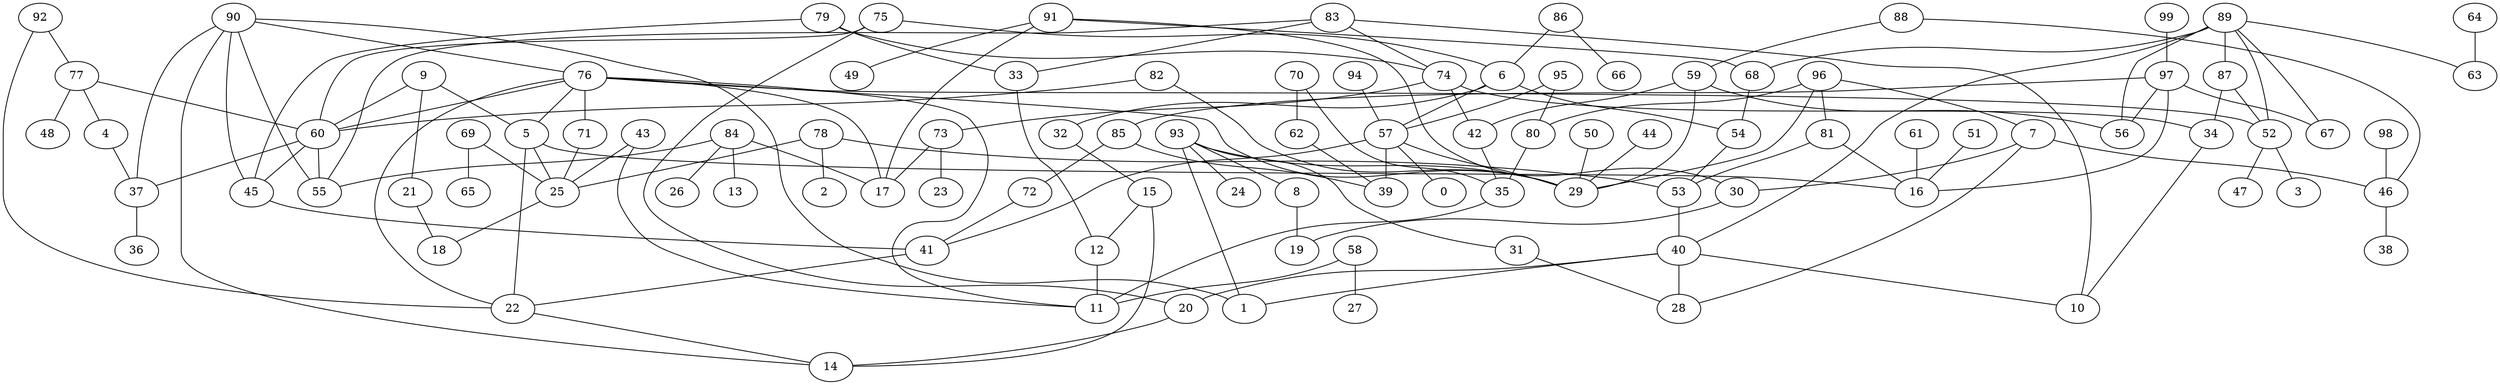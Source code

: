 digraph GG_graph {

subgraph G_graph {
edge [color = black]
"42" -> "35" [dir = none]
"75" -> "60" [dir = none]
"94" -> "57" [dir = none]
"15" -> "14" [dir = none]
"83" -> "74" [dir = none]
"83" -> "55" [dir = none]
"12" -> "11" [dir = none]
"4" -> "37" [dir = none]
"61" -> "16" [dir = none]
"8" -> "19" [dir = none]
"70" -> "35" [dir = none]
"70" -> "62" [dir = none]
"85" -> "72" [dir = none]
"34" -> "10" [dir = none]
"82" -> "60" [dir = none]
"89" -> "68" [dir = none]
"89" -> "40" [dir = none]
"89" -> "63" [dir = none]
"89" -> "87" [dir = none]
"89" -> "52" [dir = none]
"98" -> "46" [dir = none]
"79" -> "74" [dir = none]
"99" -> "97" [dir = none]
"88" -> "46" [dir = none]
"88" -> "59" [dir = none]
"52" -> "3" [dir = none]
"52" -> "47" [dir = none]
"40" -> "28" [dir = none]
"87" -> "34" [dir = none]
"20" -> "14" [dir = none]
"86" -> "66" [dir = none]
"86" -> "6" [dir = none]
"91" -> "49" [dir = none]
"91" -> "30" [dir = none]
"91" -> "17" [dir = none]
"50" -> "29" [dir = none]
"59" -> "56" [dir = none]
"59" -> "29" [dir = none]
"92" -> "22" [dir = none]
"92" -> "77" [dir = none]
"76" -> "71" [dir = none]
"76" -> "11" [dir = none]
"76" -> "52" [dir = none]
"76" -> "17" [dir = none]
"76" -> "60" [dir = none]
"76" -> "5" [dir = none]
"76" -> "29" [dir = none]
"90" -> "1" [dir = none]
"90" -> "14" [dir = none]
"90" -> "45" [dir = none]
"90" -> "76" [dir = none]
"5" -> "25" [dir = none]
"5" -> "16" [dir = none]
"31" -> "28" [dir = none]
"57" -> "39" [dir = none]
"57" -> "0" [dir = none]
"57" -> "29" [dir = none]
"45" -> "41" [dir = none]
"33" -> "12" [dir = none]
"6" -> "32" [dir = none]
"6" -> "54" [dir = none]
"6" -> "57" [dir = none]
"51" -> "16" [dir = none]
"60" -> "37" [dir = none]
"60" -> "55" [dir = none]
"78" -> "2" [dir = none]
"78" -> "53" [dir = none]
"78" -> "25" [dir = none]
"25" -> "18" [dir = none]
"62" -> "39" [dir = none]
"97" -> "67" [dir = none]
"97" -> "16" [dir = none]
"64" -> "63" [dir = none]
"77" -> "48" [dir = none]
"77" -> "60" [dir = none]
"73" -> "23" [dir = none]
"73" -> "17" [dir = none]
"72" -> "41" [dir = none]
"7" -> "46" [dir = none]
"44" -> "29" [dir = none]
"30" -> "19" [dir = none]
"84" -> "26" [dir = none]
"84" -> "13" [dir = none]
"84" -> "17" [dir = none]
"58" -> "27" [dir = none]
"58" -> "11" [dir = none]
"9" -> "21" [dir = none]
"9" -> "5" [dir = none]
"93" -> "24" [dir = none]
"93" -> "29" [dir = none]
"95" -> "80" [dir = none]
"95" -> "57" [dir = none]
"69" -> "65" [dir = none]
"69" -> "25" [dir = none]
"37" -> "36" [dir = none]
"46" -> "38" [dir = none]
"43" -> "11" [dir = none]
"96" -> "81" [dir = none]
"96" -> "80" [dir = none]
"89" -> "67" [dir = none]
"87" -> "52" [dir = none]
"74" -> "42" [dir = none]
"60" -> "45" [dir = none]
"15" -> "12" [dir = none]
"7" -> "28" [dir = none]
"77" -> "4" [dir = none]
"82" -> "29" [dir = none]
"93" -> "31" [dir = none]
"21" -> "18" [dir = none]
"91" -> "68" [dir = none]
"40" -> "10" [dir = none]
"40" -> "1" [dir = none]
"81" -> "53" [dir = none]
"7" -> "30" [dir = none]
"22" -> "14" [dir = none]
"93" -> "1" [dir = none]
"75" -> "6" [dir = none]
"75" -> "20" [dir = none]
"54" -> "53" [dir = none]
"43" -> "25" [dir = none]
"80" -> "35" [dir = none]
"76" -> "22" [dir = none]
"57" -> "41" [dir = none]
"89" -> "56" [dir = none]
"96" -> "7" [dir = none]
"83" -> "33" [dir = none]
"35" -> "11" [dir = none]
"59" -> "42" [dir = none]
"32" -> "15" [dir = none]
"5" -> "22" [dir = none]
"81" -> "16" [dir = none]
"97" -> "85" [dir = none]
"83" -> "10" [dir = none]
"90" -> "55" [dir = none]
"97" -> "56" [dir = none]
"84" -> "55" [dir = none]
"71" -> "25" [dir = none]
"90" -> "37" [dir = none]
"68" -> "54" [dir = none]
"79" -> "45" [dir = none]
"79" -> "33" [dir = none]
"85" -> "39" [dir = none]
"93" -> "8" [dir = none]
"53" -> "40" [dir = none]
"74" -> "34" [dir = none]
"9" -> "60" [dir = none]
"96" -> "29" [dir = none]
"74" -> "73" [dir = none]
"40" -> "20" [dir = none]
"41" -> "22" [dir = none]
}

}
